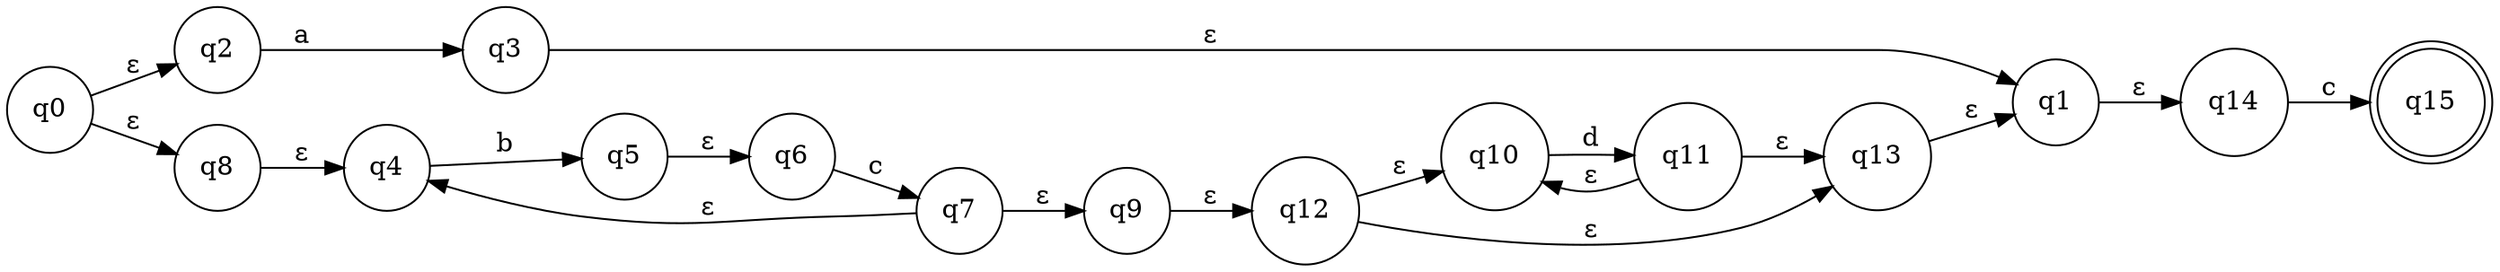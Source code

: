 digraph NFA {
	rankdir=LR;
	node [shape=circle];
	q0 [label="q0"];
	q0 -> q2 [label="ε"];
	q2 [label="q2"];
	q2 -> q3 [label="a"];
	q3 [label="q3"];
	q3 -> q1 [label="ε"];
	q1 [label="q1"];
	q1 -> q14 [label="ε"];
	q14 [label="q14"];
	q14 -> q15 [label="c"];
	q15 [shape=doublecircle];
	q0 -> q8 [label="ε"];
	q8 [label="q8"];
	q8 -> q4 [label="ε"];
	q4 [label="q4"];
	q4 -> q5 [label="b"];
	q5 [label="q5"];
	q5 -> q6 [label="ε"];
	q6 [label="q6"];
	q6 -> q7 [label="c"];
	q7 [label="q7"];
	q7 -> q9 [label="ε"];
	q9 [label="q9"];
	q9 -> q12 [label="ε"];
	q12 [label="q12"];
	q12 -> q10 [label="ε"];
	q10 [label="q10"];
	q10 -> q11 [label="d"];
	q11 [label="q11"];
	q11 -> q13 [label="ε"];
	q13 [label="q13"];
	q13 -> q1 [label="ε"];
	q11 -> q10 [label="ε"];
	q12 -> q13 [label="ε"];
	q7 -> q4 [label="ε"];
}
